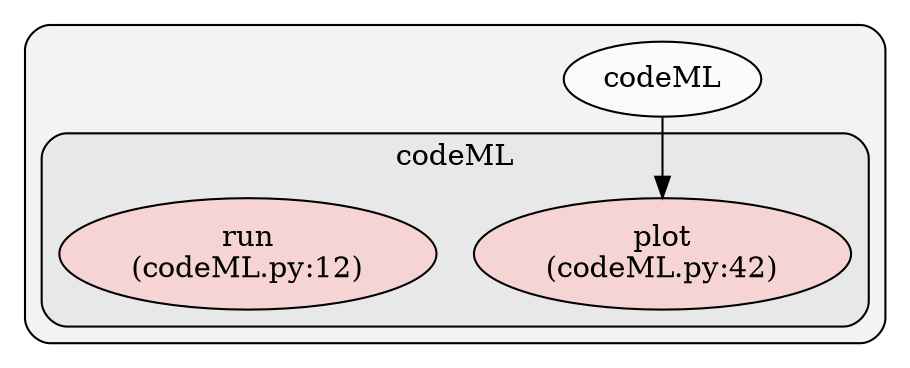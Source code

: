 digraph G {
    graph [rankdir=TB, clusterrank="local"];
    subgraph cluster_G {

        graph [style="filled,rounded",fillcolor="#80808018", label=""];
        codeML [label="codeML", style="filled", fillcolor="#ffffffb2", fontcolor="#000000", group="0"];
        subgraph cluster_codeML {

            graph [style="filled,rounded",fillcolor="#80808018", label="codeML"];
            codeML__plot [label="plot\n(codeML.py:42)", style="filled", fillcolor="#feccccb2", fontcolor="#000000", group="0"];
        }
        subgraph cluster_codeML {

            graph [style="filled,rounded",fillcolor="#80808018", label="codeML"];
            codeML__run [label="run\n(codeML.py:12)", style="filled", fillcolor="#feccccb2", fontcolor="#000000", group="0"];
        }
    }
        codeML -> codeML__plot [style="solid", color="#000000"];
    }
